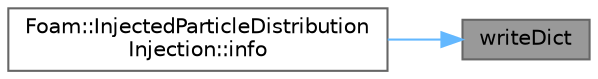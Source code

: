 digraph "writeDict"
{
 // LATEX_PDF_SIZE
  bgcolor="transparent";
  edge [fontname=Helvetica,fontsize=10,labelfontname=Helvetica,labelfontsize=10];
  node [fontname=Helvetica,fontsize=10,shape=box,height=0.2,width=0.4];
  rankdir="RL";
  Node1 [id="Node000001",label="writeDict",height=0.2,width=0.4,color="gray40", fillcolor="grey60", style="filled", fontcolor="black",tooltip=" "];
  Node1 -> Node2 [id="edge1_Node000001_Node000002",dir="back",color="steelblue1",style="solid",tooltip=" "];
  Node2 [id="Node000002",label="Foam::InjectedParticleDistribution\lInjection::info",height=0.2,width=0.4,color="grey40", fillcolor="white", style="filled",URL="$classFoam_1_1InjectedParticleDistributionInjection.html#ac1b66fe77173de9e5e8542b2823d6071",tooltip=" "];
}
